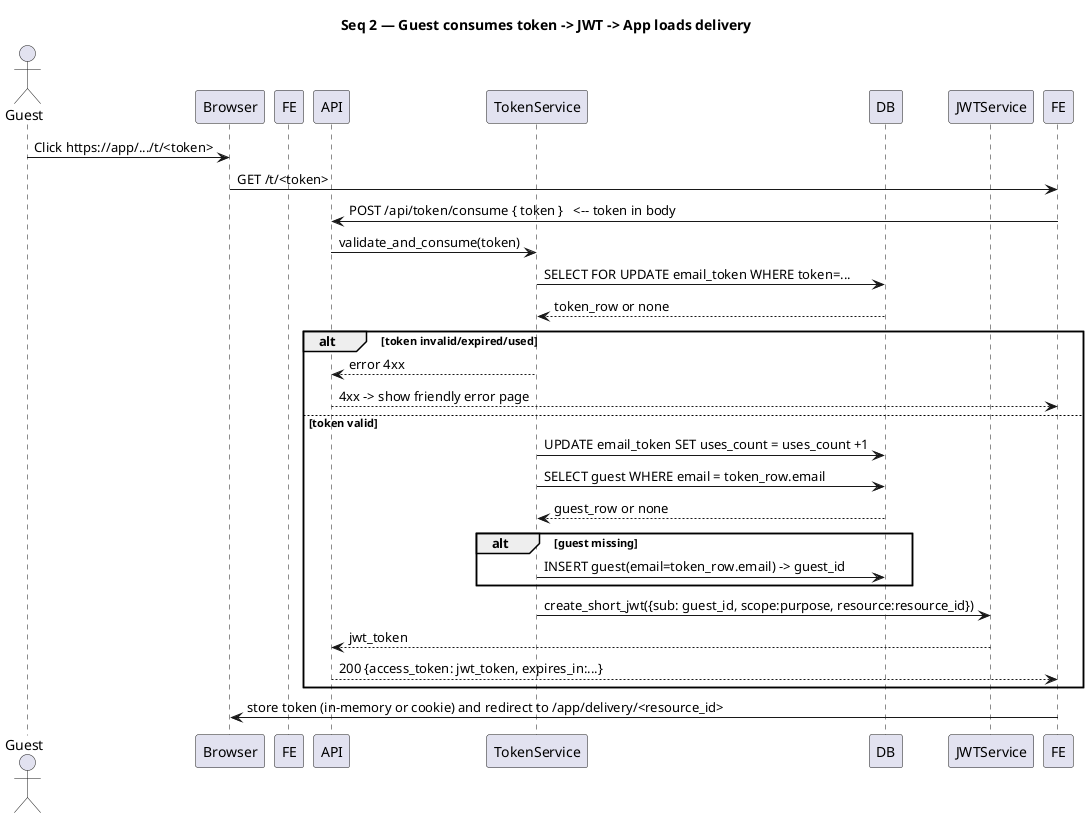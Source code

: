 @startuml
title Seq 2 — Guest consumes token -> JWT -> App loads delivery

actor Guest
participant Browser
participant FE as FrontendApp
participant API
participant TokenService
participant DB
participant JWTService

Guest -> Browser : Click https://app/.../t/<token>
Browser -> FE : GET /t/<token>
FE -> API : POST /api/token/consume { token }   <-- token in body
API -> TokenService : validate_and_consume(token)
TokenService -> DB : SELECT FOR UPDATE email_token WHERE token=...
DB --> TokenService : token_row or none
alt token invalid/expired/used
  TokenService --> API : error 4xx
  API --> FE : 4xx -> show friendly error page
else token valid
  TokenService -> DB : UPDATE email_token SET uses_count = uses_count +1
  TokenService -> DB : SELECT guest WHERE email = token_row.email
  DB --> TokenService : guest_row or none
  alt guest missing
    TokenService -> DB : INSERT guest(email=token_row.email) -> guest_id
  end
  TokenService -> JWTService : create_short_jwt({sub: guest_id, scope:purpose, resource:resource_id})
  JWTService --> API : jwt_token
  API --> FE : 200 {access_token: jwt_token, expires_in:...}
end
FE -> Browser : store token (in-memory or cookie) and redirect to /app/delivery/<resource_id>
@enduml
